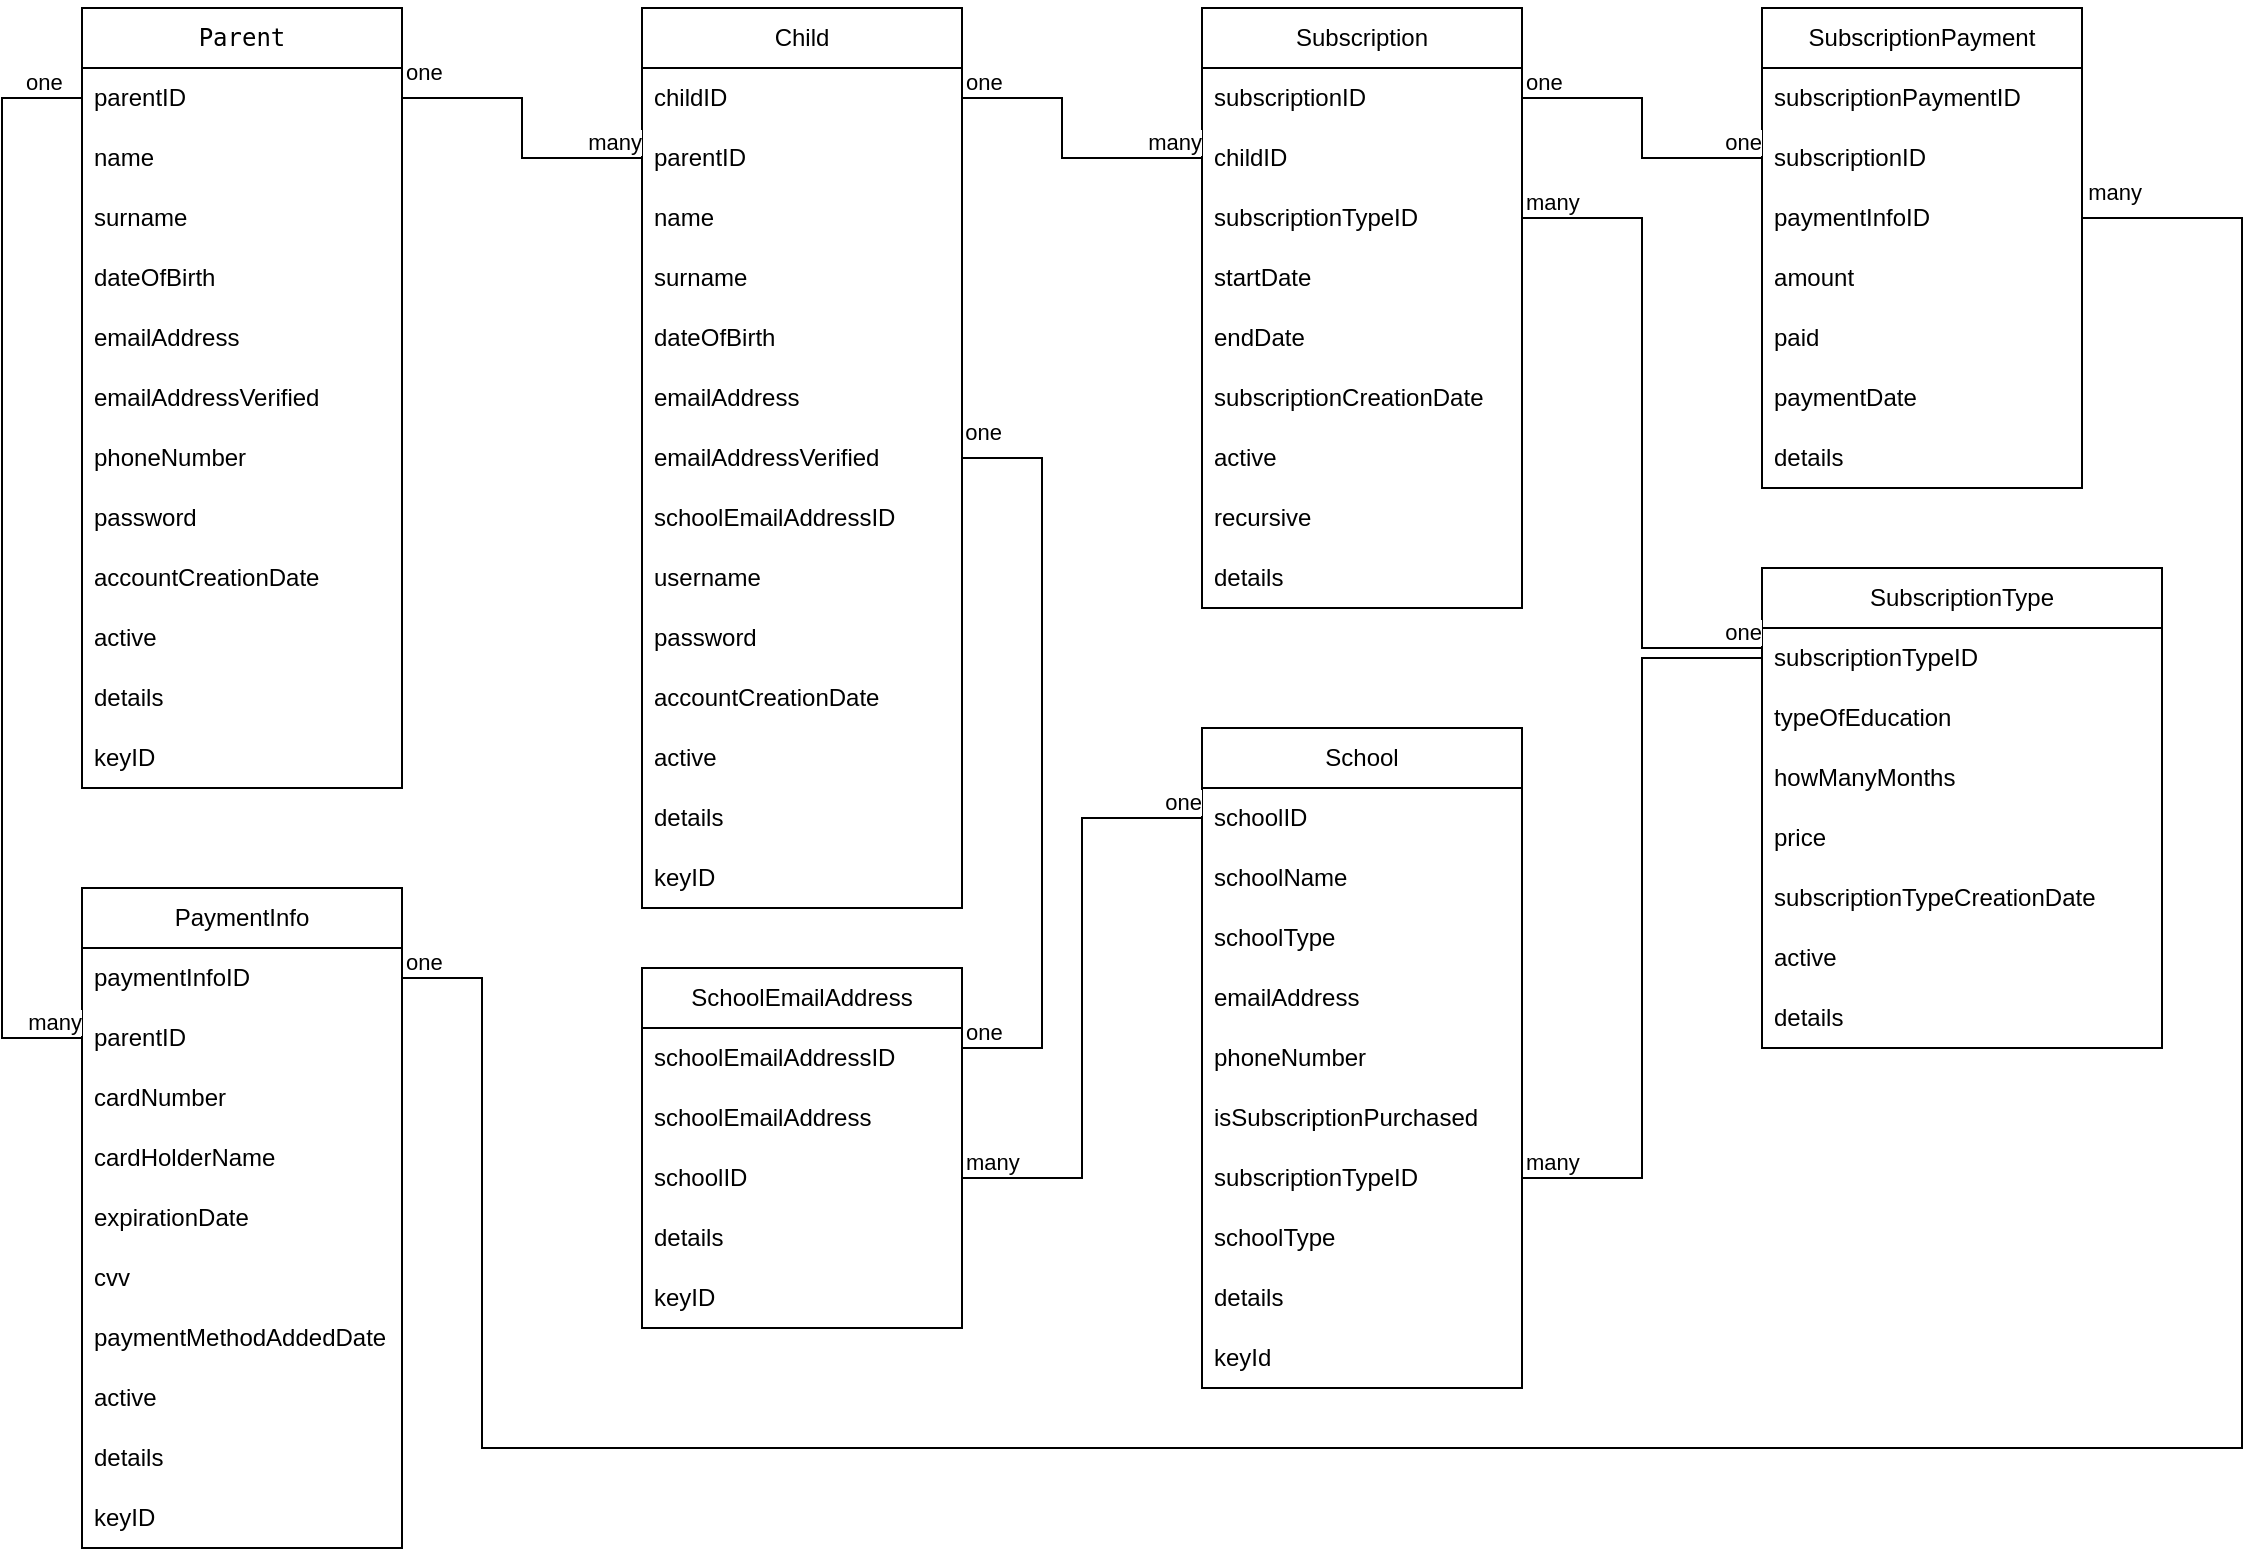 <mxfile version="24.5.4" type="device">
  <diagram id="C5RBs43oDa-KdzZeNtuy" name="Page-1">
    <mxGraphModel dx="1173" dy="772" grid="1" gridSize="10" guides="1" tooltips="1" connect="1" arrows="1" fold="1" page="1" pageScale="1" pageWidth="1169" pageHeight="827" background="none" math="0" shadow="0">
      <root>
        <mxCell id="WIyWlLk6GJQsqaUBKTNV-0" />
        <mxCell id="WIyWlLk6GJQsqaUBKTNV-1" parent="WIyWlLk6GJQsqaUBKTNV-0" />
        <mxCell id="CUk-CtxQD8605vCj_I7Y-10" value="&lt;div&gt;&lt;br&gt;&lt;/div&gt;&lt;div&gt;&lt;br&gt;&lt;/div&gt;" style="text;html=1;align=center;verticalAlign=middle;resizable=0;points=[];autosize=1;strokeColor=none;fillColor=none;" parent="WIyWlLk6GJQsqaUBKTNV-1" vertex="1">
          <mxGeometry x="90" y="143" width="20" height="40" as="geometry" />
        </mxCell>
        <mxCell id="ct5_v9ihYxuf8EUBeyD8-24" value="&lt;div style=&quot;&quot;&gt;&lt;pre style=&quot;font-family: &amp;quot;JetBrains Mono&amp;quot;, monospace;&quot;&gt;&lt;pre style=&quot;font-family: &amp;quot;JetBrains Mono&amp;quot;, monospace;&quot;&gt;&lt;pre style=&quot;font-family: &amp;quot;JetBrains Mono&amp;quot;, monospace;&quot;&gt;&lt;pre style=&quot;font-family: &amp;quot;JetBrains Mono&amp;quot;, monospace;&quot;&gt;&lt;pre style=&quot;font-family: &amp;quot;JetBrains Mono&amp;quot;, monospace;&quot;&gt;&lt;div style=&quot;&quot;&gt;&lt;pre style=&quot;font-family: &amp;quot;JetBrains Mono&amp;quot;, monospace;&quot;&gt;&lt;span style=&quot;background-color: rgb(255, 255, 255);&quot;&gt;Parent&lt;/span&gt;&lt;/pre&gt;&lt;/div&gt;&lt;/pre&gt;&lt;/pre&gt;&lt;/pre&gt;&lt;/pre&gt;&lt;/pre&gt;&lt;/div&gt;" style="swimlane;fontStyle=0;childLayout=stackLayout;horizontal=1;startSize=30;horizontalStack=0;resizeParent=1;resizeParentMax=0;resizeLast=0;collapsible=1;marginBottom=0;whiteSpace=wrap;html=1;" parent="WIyWlLk6GJQsqaUBKTNV-1" vertex="1">
          <mxGeometry x="80" y="80" width="160" height="390" as="geometry">
            <mxRectangle x="80" y="80" width="150" height="50" as="alternateBounds" />
          </mxGeometry>
        </mxCell>
        <mxCell id="ct5_v9ihYxuf8EUBeyD8-25" value="parentID" style="text;strokeColor=none;fillColor=none;align=left;verticalAlign=middle;spacingLeft=4;spacingRight=4;overflow=hidden;points=[[0,0.5],[1,0.5]];portConstraint=eastwest;rotatable=0;whiteSpace=wrap;html=1;" parent="ct5_v9ihYxuf8EUBeyD8-24" vertex="1">
          <mxGeometry y="30" width="160" height="30" as="geometry" />
        </mxCell>
        <mxCell id="ct5_v9ihYxuf8EUBeyD8-35" value="name" style="text;strokeColor=none;fillColor=none;align=left;verticalAlign=middle;spacingLeft=4;spacingRight=4;overflow=hidden;points=[[0,0.5],[1,0.5]];portConstraint=eastwest;rotatable=0;whiteSpace=wrap;html=1;" parent="ct5_v9ihYxuf8EUBeyD8-24" vertex="1">
          <mxGeometry y="60" width="160" height="30" as="geometry" />
        </mxCell>
        <mxCell id="ct5_v9ihYxuf8EUBeyD8-26" value="surname" style="text;strokeColor=none;fillColor=none;align=left;verticalAlign=middle;spacingLeft=4;spacingRight=4;overflow=hidden;points=[[0,0.5],[1,0.5]];portConstraint=eastwest;rotatable=0;whiteSpace=wrap;html=1;" parent="ct5_v9ihYxuf8EUBeyD8-24" vertex="1">
          <mxGeometry y="90" width="160" height="30" as="geometry" />
        </mxCell>
        <mxCell id="ct5_v9ihYxuf8EUBeyD8-29" value="dateOfBirth" style="text;strokeColor=none;fillColor=none;align=left;verticalAlign=middle;spacingLeft=4;spacingRight=4;overflow=hidden;points=[[0,0.5],[1,0.5]];portConstraint=eastwest;rotatable=0;whiteSpace=wrap;html=1;glass=0;" parent="ct5_v9ihYxuf8EUBeyD8-24" vertex="1">
          <mxGeometry y="120" width="160" height="30" as="geometry" />
        </mxCell>
        <mxCell id="f9Q-NwsyjQbkrMqQYSmA-0" value="emailAddress" style="text;strokeColor=none;fillColor=none;align=left;verticalAlign=middle;spacingLeft=4;spacingRight=4;overflow=hidden;points=[[0,0.5],[1,0.5]];portConstraint=eastwest;rotatable=0;whiteSpace=wrap;html=1;glass=0;" parent="ct5_v9ihYxuf8EUBeyD8-24" vertex="1">
          <mxGeometry y="150" width="160" height="30" as="geometry" />
        </mxCell>
        <mxCell id="ct5_v9ihYxuf8EUBeyD8-32" value="emailAddressVerified" style="text;strokeColor=none;fillColor=none;align=left;verticalAlign=middle;spacingLeft=4;spacingRight=4;overflow=hidden;points=[[0,0.5],[1,0.5]];portConstraint=eastwest;rotatable=0;whiteSpace=wrap;html=1;glass=0;" parent="ct5_v9ihYxuf8EUBeyD8-24" vertex="1">
          <mxGeometry y="180" width="160" height="30" as="geometry" />
        </mxCell>
        <mxCell id="ct5_v9ihYxuf8EUBeyD8-34" value="phoneNumber" style="text;strokeColor=none;fillColor=none;align=left;verticalAlign=middle;spacingLeft=4;spacingRight=4;overflow=hidden;points=[[0,0.5],[1,0.5]];portConstraint=eastwest;rotatable=0;whiteSpace=wrap;html=1;glass=0;" parent="ct5_v9ihYxuf8EUBeyD8-24" vertex="1">
          <mxGeometry y="210" width="160" height="30" as="geometry" />
        </mxCell>
        <mxCell id="ct5_v9ihYxuf8EUBeyD8-33" value="password" style="text;strokeColor=none;fillColor=none;align=left;verticalAlign=middle;spacingLeft=4;spacingRight=4;overflow=hidden;points=[[0,0.5],[1,0.5]];portConstraint=eastwest;rotatable=0;whiteSpace=wrap;html=1;glass=0;" parent="ct5_v9ihYxuf8EUBeyD8-24" vertex="1">
          <mxGeometry y="240" width="160" height="30" as="geometry" />
        </mxCell>
        <mxCell id="F5KcHcfidwwXz-4zgKLy-0" value="accountCreationDate" style="text;strokeColor=none;fillColor=none;align=left;verticalAlign=middle;spacingLeft=4;spacingRight=4;overflow=hidden;points=[[0,0.5],[1,0.5]];portConstraint=eastwest;rotatable=0;whiteSpace=wrap;html=1;glass=0;" parent="ct5_v9ihYxuf8EUBeyD8-24" vertex="1">
          <mxGeometry y="270" width="160" height="30" as="geometry" />
        </mxCell>
        <mxCell id="Hy42DEcZ4lUOinXqCCYX-14" value="active" style="text;strokeColor=none;fillColor=none;align=left;verticalAlign=middle;spacingLeft=4;spacingRight=4;overflow=hidden;points=[[0,0.5],[1,0.5]];portConstraint=eastwest;rotatable=0;whiteSpace=wrap;html=1;glass=0;" parent="ct5_v9ihYxuf8EUBeyD8-24" vertex="1">
          <mxGeometry y="300" width="160" height="30" as="geometry" />
        </mxCell>
        <mxCell id="Z4Zqt-4YiO112s-7Wh_s-1" value="details" style="text;strokeColor=none;fillColor=none;align=left;verticalAlign=middle;spacingLeft=4;spacingRight=4;overflow=hidden;points=[[0,0.5],[1,0.5]];portConstraint=eastwest;rotatable=0;whiteSpace=wrap;html=1;glass=0;" parent="ct5_v9ihYxuf8EUBeyD8-24" vertex="1">
          <mxGeometry y="330" width="160" height="30" as="geometry" />
        </mxCell>
        <mxCell id="ct5_v9ihYxuf8EUBeyD8-74" value="keyID" style="text;strokeColor=none;fillColor=none;align=left;verticalAlign=middle;spacingLeft=4;spacingRight=4;overflow=hidden;points=[[0,0.5],[1,0.5]];portConstraint=eastwest;rotatable=0;whiteSpace=wrap;html=1;glass=0;" parent="ct5_v9ihYxuf8EUBeyD8-24" vertex="1">
          <mxGeometry y="360" width="160" height="30" as="geometry" />
        </mxCell>
        <mxCell id="ct5_v9ihYxuf8EUBeyD8-45" value="SubscriptionType" style="swimlane;fontStyle=0;childLayout=stackLayout;horizontal=1;startSize=30;horizontalStack=0;resizeParent=1;resizeParentMax=0;resizeLast=0;collapsible=1;marginBottom=0;whiteSpace=wrap;html=1;" parent="WIyWlLk6GJQsqaUBKTNV-1" vertex="1">
          <mxGeometry x="920" y="360" width="200" height="240" as="geometry" />
        </mxCell>
        <mxCell id="ct5_v9ihYxuf8EUBeyD8-50" value="subscriptionTypeID" style="text;strokeColor=none;fillColor=none;align=left;verticalAlign=middle;spacingLeft=4;spacingRight=4;overflow=hidden;points=[[0,0.5],[1,0.5]];portConstraint=eastwest;rotatable=0;whiteSpace=wrap;html=1;" parent="ct5_v9ihYxuf8EUBeyD8-45" vertex="1">
          <mxGeometry y="30" width="200" height="30" as="geometry" />
        </mxCell>
        <mxCell id="ct5_v9ihYxuf8EUBeyD8-114" value="typeOfEducation" style="text;strokeColor=none;fillColor=none;align=left;verticalAlign=middle;spacingLeft=4;spacingRight=4;overflow=hidden;points=[[0,0.5],[1,0.5]];portConstraint=eastwest;rotatable=0;whiteSpace=wrap;html=1;" parent="ct5_v9ihYxuf8EUBeyD8-45" vertex="1">
          <mxGeometry y="60" width="200" height="30" as="geometry" />
        </mxCell>
        <mxCell id="ct5_v9ihYxuf8EUBeyD8-47" value="howManyMonths" style="text;strokeColor=none;fillColor=none;align=left;verticalAlign=middle;spacingLeft=4;spacingRight=4;overflow=hidden;points=[[0,0.5],[1,0.5]];portConstraint=eastwest;rotatable=0;whiteSpace=wrap;html=1;" parent="ct5_v9ihYxuf8EUBeyD8-45" vertex="1">
          <mxGeometry y="90" width="200" height="30" as="geometry" />
        </mxCell>
        <mxCell id="oEPplhHd56-7a33m4V9O-0" value="price" style="text;strokeColor=none;fillColor=none;align=left;verticalAlign=middle;spacingLeft=4;spacingRight=4;overflow=hidden;points=[[0,0.5],[1,0.5]];portConstraint=eastwest;rotatable=0;whiteSpace=wrap;html=1;" parent="ct5_v9ihYxuf8EUBeyD8-45" vertex="1">
          <mxGeometry y="120" width="200" height="30" as="geometry" />
        </mxCell>
        <mxCell id="oEPplhHd56-7a33m4V9O-1" value="subscriptionTypeCreationDate" style="text;strokeColor=none;fillColor=none;align=left;verticalAlign=middle;spacingLeft=4;spacingRight=4;overflow=hidden;points=[[0,0.5],[1,0.5]];portConstraint=eastwest;rotatable=0;whiteSpace=wrap;html=1;" parent="ct5_v9ihYxuf8EUBeyD8-45" vertex="1">
          <mxGeometry y="150" width="200" height="30" as="geometry" />
        </mxCell>
        <mxCell id="ct5_v9ihYxuf8EUBeyD8-53" value="active" style="text;strokeColor=none;fillColor=none;align=left;verticalAlign=middle;spacingLeft=4;spacingRight=4;overflow=hidden;points=[[0,0.5],[1,0.5]];portConstraint=eastwest;rotatable=0;whiteSpace=wrap;html=1;" parent="ct5_v9ihYxuf8EUBeyD8-45" vertex="1">
          <mxGeometry y="180" width="200" height="30" as="geometry" />
        </mxCell>
        <mxCell id="ct5_v9ihYxuf8EUBeyD8-77" value="details" style="text;strokeColor=none;fillColor=none;align=left;verticalAlign=middle;spacingLeft=4;spacingRight=4;overflow=hidden;points=[[0,0.5],[1,0.5]];portConstraint=eastwest;rotatable=0;whiteSpace=wrap;html=1;" parent="ct5_v9ihYxuf8EUBeyD8-45" vertex="1">
          <mxGeometry y="210" width="200" height="30" as="geometry" />
        </mxCell>
        <mxCell id="ct5_v9ihYxuf8EUBeyD8-54" value="Subscription" style="swimlane;fontStyle=0;childLayout=stackLayout;horizontal=1;startSize=30;horizontalStack=0;resizeParent=1;resizeParentMax=0;resizeLast=0;collapsible=1;marginBottom=0;whiteSpace=wrap;html=1;" parent="WIyWlLk6GJQsqaUBKTNV-1" vertex="1">
          <mxGeometry x="640" y="80" width="160" height="300" as="geometry" />
        </mxCell>
        <mxCell id="ct5_v9ihYxuf8EUBeyD8-55" value="subscriptionID" style="text;strokeColor=none;fillColor=none;align=left;verticalAlign=middle;spacingLeft=4;spacingRight=4;overflow=hidden;points=[[0,0.5],[1,0.5]];portConstraint=eastwest;rotatable=0;whiteSpace=wrap;html=1;" parent="ct5_v9ihYxuf8EUBeyD8-54" vertex="1">
          <mxGeometry y="30" width="160" height="30" as="geometry" />
        </mxCell>
        <mxCell id="ct5_v9ihYxuf8EUBeyD8-165" value="childID" style="text;strokeColor=none;fillColor=none;align=left;verticalAlign=middle;spacingLeft=4;spacingRight=4;overflow=hidden;points=[[0,0.5],[1,0.5]];portConstraint=eastwest;rotatable=0;whiteSpace=wrap;html=1;" parent="ct5_v9ihYxuf8EUBeyD8-54" vertex="1">
          <mxGeometry y="60" width="160" height="30" as="geometry" />
        </mxCell>
        <mxCell id="ct5_v9ihYxuf8EUBeyD8-169" value="subscriptionTypeID" style="text;strokeColor=none;fillColor=none;align=left;verticalAlign=middle;spacingLeft=4;spacingRight=4;overflow=hidden;points=[[0,0.5],[1,0.5]];portConstraint=eastwest;rotatable=0;whiteSpace=wrap;html=1;" parent="ct5_v9ihYxuf8EUBeyD8-54" vertex="1">
          <mxGeometry y="90" width="160" height="30" as="geometry" />
        </mxCell>
        <mxCell id="ct5_v9ihYxuf8EUBeyD8-65" value="startDate" style="text;strokeColor=none;fillColor=none;align=left;verticalAlign=middle;spacingLeft=4;spacingRight=4;overflow=hidden;points=[[0,0.5],[1,0.5]];portConstraint=eastwest;rotatable=0;whiteSpace=wrap;html=1;" parent="ct5_v9ihYxuf8EUBeyD8-54" vertex="1">
          <mxGeometry y="120" width="160" height="30" as="geometry" />
        </mxCell>
        <mxCell id="5LgmTKuMa6rSAgqb0WAo-0" value="endDate" style="text;strokeColor=none;fillColor=none;align=left;verticalAlign=middle;spacingLeft=4;spacingRight=4;overflow=hidden;points=[[0,0.5],[1,0.5]];portConstraint=eastwest;rotatable=0;whiteSpace=wrap;html=1;" parent="ct5_v9ihYxuf8EUBeyD8-54" vertex="1">
          <mxGeometry y="150" width="160" height="30" as="geometry" />
        </mxCell>
        <mxCell id="ct5_v9ihYxuf8EUBeyD8-66" value="subscriptionCreationDate" style="text;strokeColor=none;fillColor=none;align=left;verticalAlign=middle;spacingLeft=4;spacingRight=4;overflow=hidden;points=[[0,0.5],[1,0.5]];portConstraint=eastwest;rotatable=0;whiteSpace=wrap;html=1;" parent="ct5_v9ihYxuf8EUBeyD8-54" vertex="1">
          <mxGeometry y="180" width="160" height="30" as="geometry" />
        </mxCell>
        <mxCell id="ct5_v9ihYxuf8EUBeyD8-71" value="active" style="text;strokeColor=none;fillColor=none;align=left;verticalAlign=middle;spacingLeft=4;spacingRight=4;overflow=hidden;points=[[0,0.5],[1,0.5]];portConstraint=eastwest;rotatable=0;whiteSpace=wrap;html=1;" parent="ct5_v9ihYxuf8EUBeyD8-54" vertex="1">
          <mxGeometry y="210" width="160" height="30" as="geometry" />
        </mxCell>
        <mxCell id="ct5_v9ihYxuf8EUBeyD8-119" value="recursive" style="text;strokeColor=none;fillColor=none;align=left;verticalAlign=middle;spacingLeft=4;spacingRight=4;overflow=hidden;points=[[0,0.5],[1,0.5]];portConstraint=eastwest;rotatable=0;whiteSpace=wrap;html=1;" parent="ct5_v9ihYxuf8EUBeyD8-54" vertex="1">
          <mxGeometry y="240" width="160" height="30" as="geometry" />
        </mxCell>
        <mxCell id="ct5_v9ihYxuf8EUBeyD8-76" value="details" style="text;strokeColor=none;fillColor=none;align=left;verticalAlign=middle;spacingLeft=4;spacingRight=4;overflow=hidden;points=[[0,0.5],[1,0.5]];portConstraint=eastwest;rotatable=0;whiteSpace=wrap;html=1;" parent="ct5_v9ihYxuf8EUBeyD8-54" vertex="1">
          <mxGeometry y="270" width="160" height="30" as="geometry" />
        </mxCell>
        <mxCell id="ct5_v9ihYxuf8EUBeyD8-58" value="PaymentInfo" style="swimlane;fontStyle=0;childLayout=stackLayout;horizontal=1;startSize=30;horizontalStack=0;resizeParent=1;resizeParentMax=0;resizeLast=0;collapsible=1;marginBottom=0;whiteSpace=wrap;html=1;" parent="WIyWlLk6GJQsqaUBKTNV-1" vertex="1">
          <mxGeometry x="80" y="520" width="160" height="330" as="geometry">
            <mxRectangle x="520" y="240" width="110" height="30" as="alternateBounds" />
          </mxGeometry>
        </mxCell>
        <mxCell id="ct5_v9ihYxuf8EUBeyD8-59" value="paymentInfoID" style="text;strokeColor=none;fillColor=none;align=left;verticalAlign=middle;spacingLeft=4;spacingRight=4;overflow=hidden;points=[[0,0.5],[1,0.5]];portConstraint=eastwest;rotatable=0;whiteSpace=wrap;html=1;" parent="ct5_v9ihYxuf8EUBeyD8-58" vertex="1">
          <mxGeometry y="30" width="160" height="30" as="geometry" />
        </mxCell>
        <mxCell id="ct5_v9ihYxuf8EUBeyD8-188" value="parentID" style="text;strokeColor=none;fillColor=none;align=left;verticalAlign=middle;spacingLeft=4;spacingRight=4;overflow=hidden;points=[[0,0.5],[1,0.5]];portConstraint=eastwest;rotatable=0;whiteSpace=wrap;html=1;" parent="ct5_v9ihYxuf8EUBeyD8-58" vertex="1">
          <mxGeometry y="60" width="160" height="30" as="geometry" />
        </mxCell>
        <mxCell id="1I81ckKtWOFApGUUkA02-0" value="c&lt;span style=&quot;background-color: initial;&quot;&gt;ardNumber&lt;/span&gt;" style="text;strokeColor=none;fillColor=none;align=left;verticalAlign=middle;spacingLeft=4;spacingRight=4;overflow=hidden;points=[[0,0.5],[1,0.5]];portConstraint=eastwest;rotatable=0;whiteSpace=wrap;html=1;" parent="ct5_v9ihYxuf8EUBeyD8-58" vertex="1">
          <mxGeometry y="90" width="160" height="30" as="geometry" />
        </mxCell>
        <mxCell id="1I81ckKtWOFApGUUkA02-1" value="cardHolderName" style="text;strokeColor=none;fillColor=none;align=left;verticalAlign=middle;spacingLeft=4;spacingRight=4;overflow=hidden;points=[[0,0.5],[1,0.5]];portConstraint=eastwest;rotatable=0;whiteSpace=wrap;html=1;" parent="ct5_v9ihYxuf8EUBeyD8-58" vertex="1">
          <mxGeometry y="120" width="160" height="30" as="geometry" />
        </mxCell>
        <mxCell id="ct5_v9ihYxuf8EUBeyD8-78" value="expiration&lt;span style=&quot;background-color: initial;&quot;&gt;Date&lt;/span&gt;" style="text;strokeColor=none;fillColor=none;align=left;verticalAlign=middle;spacingLeft=4;spacingRight=4;overflow=hidden;points=[[0,0.5],[1,0.5]];portConstraint=eastwest;rotatable=0;whiteSpace=wrap;html=1;" parent="ct5_v9ihYxuf8EUBeyD8-58" vertex="1">
          <mxGeometry y="150" width="160" height="30" as="geometry" />
        </mxCell>
        <mxCell id="1I81ckKtWOFApGUUkA02-2" value="cvv" style="text;strokeColor=none;fillColor=none;align=left;verticalAlign=middle;spacingLeft=4;spacingRight=4;overflow=hidden;points=[[0,0.5],[1,0.5]];portConstraint=eastwest;rotatable=0;whiteSpace=wrap;html=1;" parent="ct5_v9ihYxuf8EUBeyD8-58" vertex="1">
          <mxGeometry y="180" width="160" height="30" as="geometry" />
        </mxCell>
        <mxCell id="ct5_v9ihYxuf8EUBeyD8-79" value="paymentMethodAddedDate" style="text;strokeColor=none;fillColor=none;align=left;verticalAlign=middle;spacingLeft=4;spacingRight=4;overflow=hidden;points=[[0,0.5],[1,0.5]];portConstraint=eastwest;rotatable=0;whiteSpace=wrap;html=1;" parent="ct5_v9ihYxuf8EUBeyD8-58" vertex="1">
          <mxGeometry y="210" width="160" height="30" as="geometry" />
        </mxCell>
        <mxCell id="ct5_v9ihYxuf8EUBeyD8-184" value="active" style="text;strokeColor=none;fillColor=none;align=left;verticalAlign=middle;spacingLeft=4;spacingRight=4;overflow=hidden;points=[[0,0.5],[1,0.5]];portConstraint=eastwest;rotatable=0;whiteSpace=wrap;html=1;" parent="ct5_v9ihYxuf8EUBeyD8-58" vertex="1">
          <mxGeometry y="240" width="160" height="30" as="geometry" />
        </mxCell>
        <mxCell id="6Wr7ylnUY-GCuqZD06lr-5" value="details" style="text;strokeColor=none;fillColor=none;align=left;verticalAlign=middle;spacingLeft=4;spacingRight=4;overflow=hidden;points=[[0,0.5],[1,0.5]];portConstraint=eastwest;rotatable=0;whiteSpace=wrap;html=1;" parent="ct5_v9ihYxuf8EUBeyD8-58" vertex="1">
          <mxGeometry y="270" width="160" height="30" as="geometry" />
        </mxCell>
        <mxCell id="ct5_v9ihYxuf8EUBeyD8-61" value="keyID" style="text;strokeColor=none;fillColor=none;align=left;verticalAlign=middle;spacingLeft=4;spacingRight=4;overflow=hidden;points=[[0,0.5],[1,0.5]];portConstraint=eastwest;rotatable=0;whiteSpace=wrap;html=1;" parent="ct5_v9ihYxuf8EUBeyD8-58" vertex="1">
          <mxGeometry y="300" width="160" height="30" as="geometry" />
        </mxCell>
        <mxCell id="ct5_v9ihYxuf8EUBeyD8-115" value="SubscriptionPayment" style="swimlane;fontStyle=0;childLayout=stackLayout;horizontal=1;startSize=30;horizontalStack=0;resizeParent=1;resizeParentMax=0;resizeLast=0;collapsible=1;marginBottom=0;whiteSpace=wrap;html=1;" parent="WIyWlLk6GJQsqaUBKTNV-1" vertex="1">
          <mxGeometry x="920" y="80" width="160" height="240" as="geometry" />
        </mxCell>
        <mxCell id="ct5_v9ihYxuf8EUBeyD8-116" value="subscriptionPaymentID" style="text;strokeColor=none;fillColor=none;align=left;verticalAlign=middle;spacingLeft=4;spacingRight=4;overflow=hidden;points=[[0,0.5],[1,0.5]];portConstraint=eastwest;rotatable=0;whiteSpace=wrap;html=1;" parent="ct5_v9ihYxuf8EUBeyD8-115" vertex="1">
          <mxGeometry y="30" width="160" height="30" as="geometry" />
        </mxCell>
        <mxCell id="Hy42DEcZ4lUOinXqCCYX-9" value="subscriptionID" style="text;strokeColor=none;fillColor=none;align=left;verticalAlign=middle;spacingLeft=4;spacingRight=4;overflow=hidden;points=[[0,0.5],[1,0.5]];portConstraint=eastwest;rotatable=0;whiteSpace=wrap;html=1;" parent="ct5_v9ihYxuf8EUBeyD8-115" vertex="1">
          <mxGeometry y="60" width="160" height="30" as="geometry" />
        </mxCell>
        <mxCell id="ct5_v9ihYxuf8EUBeyD8-125" value="paymentInfoID" style="text;strokeColor=none;fillColor=none;align=left;verticalAlign=middle;spacingLeft=4;spacingRight=4;overflow=hidden;points=[[0,0.5],[1,0.5]];portConstraint=eastwest;rotatable=0;whiteSpace=wrap;html=1;" parent="ct5_v9ihYxuf8EUBeyD8-115" vertex="1">
          <mxGeometry y="90" width="160" height="30" as="geometry" />
        </mxCell>
        <mxCell id="5LgmTKuMa6rSAgqb0WAo-1" value="a&lt;span style=&quot;background-color: initial;&quot;&gt;mount&lt;/span&gt;" style="text;strokeColor=none;fillColor=none;align=left;verticalAlign=middle;spacingLeft=4;spacingRight=4;overflow=hidden;points=[[0,0.5],[1,0.5]];portConstraint=eastwest;rotatable=0;whiteSpace=wrap;html=1;" parent="ct5_v9ihYxuf8EUBeyD8-115" vertex="1">
          <mxGeometry y="120" width="160" height="30" as="geometry" />
        </mxCell>
        <mxCell id="Hy42DEcZ4lUOinXqCCYX-10" value="paid" style="text;strokeColor=none;fillColor=none;align=left;verticalAlign=middle;spacingLeft=4;spacingRight=4;overflow=hidden;points=[[0,0.5],[1,0.5]];portConstraint=eastwest;rotatable=0;whiteSpace=wrap;html=1;" parent="ct5_v9ihYxuf8EUBeyD8-115" vertex="1">
          <mxGeometry y="150" width="160" height="30" as="geometry" />
        </mxCell>
        <mxCell id="ct5_v9ihYxuf8EUBeyD8-199" value="paymentDate" style="text;strokeColor=none;fillColor=none;align=left;verticalAlign=middle;spacingLeft=4;spacingRight=4;overflow=hidden;points=[[0,0.5],[1,0.5]];portConstraint=eastwest;rotatable=0;whiteSpace=wrap;html=1;" parent="ct5_v9ihYxuf8EUBeyD8-115" vertex="1">
          <mxGeometry y="180" width="160" height="30" as="geometry" />
        </mxCell>
        <mxCell id="ct5_v9ihYxuf8EUBeyD8-127" value="details" style="text;strokeColor=none;fillColor=none;align=left;verticalAlign=middle;spacingLeft=4;spacingRight=4;overflow=hidden;points=[[0,0.5],[1,0.5]];portConstraint=eastwest;rotatable=0;whiteSpace=wrap;html=1;" parent="ct5_v9ihYxuf8EUBeyD8-115" vertex="1">
          <mxGeometry y="210" width="160" height="30" as="geometry" />
        </mxCell>
        <mxCell id="ct5_v9ihYxuf8EUBeyD8-128" value="Child" style="swimlane;fontStyle=0;childLayout=stackLayout;horizontal=1;startSize=30;horizontalStack=0;resizeParent=1;resizeParentMax=0;resizeLast=0;collapsible=1;marginBottom=0;whiteSpace=wrap;html=1;" parent="WIyWlLk6GJQsqaUBKTNV-1" vertex="1">
          <mxGeometry x="360" y="80" width="160" height="450" as="geometry" />
        </mxCell>
        <mxCell id="ct5_v9ihYxuf8EUBeyD8-129" value="childID" style="text;strokeColor=none;fillColor=none;align=left;verticalAlign=middle;spacingLeft=4;spacingRight=4;overflow=hidden;points=[[0,0.5],[1,0.5]];portConstraint=eastwest;rotatable=0;whiteSpace=wrap;html=1;" parent="ct5_v9ihYxuf8EUBeyD8-128" vertex="1">
          <mxGeometry y="30" width="160" height="30" as="geometry" />
        </mxCell>
        <mxCell id="ct5_v9ihYxuf8EUBeyD8-152" value="parentID" style="text;strokeColor=none;fillColor=none;align=left;verticalAlign=middle;spacingLeft=4;spacingRight=4;overflow=hidden;points=[[0,0.5],[1,0.5]];portConstraint=eastwest;rotatable=0;whiteSpace=wrap;html=1;" parent="ct5_v9ihYxuf8EUBeyD8-128" vertex="1">
          <mxGeometry y="60" width="160" height="30" as="geometry" />
        </mxCell>
        <mxCell id="ct5_v9ihYxuf8EUBeyD8-130" value="name" style="text;strokeColor=none;fillColor=none;align=left;verticalAlign=middle;spacingLeft=4;spacingRight=4;overflow=hidden;points=[[0,0.5],[1,0.5]];portConstraint=eastwest;rotatable=0;whiteSpace=wrap;html=1;" parent="ct5_v9ihYxuf8EUBeyD8-128" vertex="1">
          <mxGeometry y="90" width="160" height="30" as="geometry" />
        </mxCell>
        <mxCell id="ct5_v9ihYxuf8EUBeyD8-133" value="surname" style="text;strokeColor=none;fillColor=none;align=left;verticalAlign=middle;spacingLeft=4;spacingRight=4;overflow=hidden;points=[[0,0.5],[1,0.5]];portConstraint=eastwest;rotatable=0;whiteSpace=wrap;html=1;" parent="ct5_v9ihYxuf8EUBeyD8-128" vertex="1">
          <mxGeometry y="120" width="160" height="30" as="geometry" />
        </mxCell>
        <mxCell id="ct5_v9ihYxuf8EUBeyD8-136" value="dateOfBirth" style="text;strokeColor=none;fillColor=none;align=left;verticalAlign=middle;spacingLeft=4;spacingRight=4;overflow=hidden;points=[[0,0.5],[1,0.5]];portConstraint=eastwest;rotatable=0;whiteSpace=wrap;html=1;" parent="ct5_v9ihYxuf8EUBeyD8-128" vertex="1">
          <mxGeometry y="150" width="160" height="30" as="geometry" />
        </mxCell>
        <mxCell id="f9Q-NwsyjQbkrMqQYSmA-1" value="&lt;div&gt;&lt;span style=&quot;background-color: initial;&quot;&gt;emailAddress&lt;/span&gt;&lt;br&gt;&lt;/div&gt;" style="text;strokeColor=none;fillColor=none;align=left;verticalAlign=middle;spacingLeft=4;spacingRight=4;overflow=hidden;points=[[0,0.5],[1,0.5]];portConstraint=eastwest;rotatable=0;whiteSpace=wrap;html=1;" parent="ct5_v9ihYxuf8EUBeyD8-128" vertex="1">
          <mxGeometry y="180" width="160" height="30" as="geometry" />
        </mxCell>
        <mxCell id="ct5_v9ihYxuf8EUBeyD8-138" value="&lt;div&gt;emailAddressVerified&lt;br&gt;&lt;/div&gt;" style="text;strokeColor=none;fillColor=none;align=left;verticalAlign=middle;spacingLeft=4;spacingRight=4;overflow=hidden;points=[[0,0.5],[1,0.5]];portConstraint=eastwest;rotatable=0;whiteSpace=wrap;html=1;" parent="ct5_v9ihYxuf8EUBeyD8-128" vertex="1">
          <mxGeometry y="210" width="160" height="30" as="geometry" />
        </mxCell>
        <mxCell id="rnXdSdF5-MZVWImPe8QK-6" value="schoolEmailAddressID" style="text;strokeColor=none;fillColor=none;align=left;verticalAlign=middle;spacingLeft=4;spacingRight=4;overflow=hidden;points=[[0,0.5],[1,0.5]];portConstraint=eastwest;rotatable=0;whiteSpace=wrap;html=1;" parent="ct5_v9ihYxuf8EUBeyD8-128" vertex="1">
          <mxGeometry y="240" width="160" height="30" as="geometry" />
        </mxCell>
        <mxCell id="ct5_v9ihYxuf8EUBeyD8-134" value="username" style="text;strokeColor=none;fillColor=none;align=left;verticalAlign=middle;spacingLeft=4;spacingRight=4;overflow=hidden;points=[[0,0.5],[1,0.5]];portConstraint=eastwest;rotatable=0;whiteSpace=wrap;html=1;" parent="ct5_v9ihYxuf8EUBeyD8-128" vertex="1">
          <mxGeometry y="270" width="160" height="30" as="geometry" />
        </mxCell>
        <mxCell id="ct5_v9ihYxuf8EUBeyD8-137" value="password" style="text;strokeColor=none;fillColor=none;align=left;verticalAlign=middle;spacingLeft=4;spacingRight=4;overflow=hidden;points=[[0,0.5],[1,0.5]];portConstraint=eastwest;rotatable=0;whiteSpace=wrap;html=1;" parent="ct5_v9ihYxuf8EUBeyD8-128" vertex="1">
          <mxGeometry y="300" width="160" height="30" as="geometry" />
        </mxCell>
        <mxCell id="F5KcHcfidwwXz-4zgKLy-1" value="accountCreationDate" style="text;strokeColor=none;fillColor=none;align=left;verticalAlign=middle;spacingLeft=4;spacingRight=4;overflow=hidden;points=[[0,0.5],[1,0.5]];portConstraint=eastwest;rotatable=0;whiteSpace=wrap;html=1;" parent="ct5_v9ihYxuf8EUBeyD8-128" vertex="1">
          <mxGeometry y="330" width="160" height="30" as="geometry" />
        </mxCell>
        <mxCell id="fJ9ETKmoyOTjNGyBv1CK-19" value="active" style="text;strokeColor=none;fillColor=none;align=left;verticalAlign=middle;spacingLeft=4;spacingRight=4;overflow=hidden;points=[[0,0.5],[1,0.5]];portConstraint=eastwest;rotatable=0;whiteSpace=wrap;html=1;" parent="ct5_v9ihYxuf8EUBeyD8-128" vertex="1">
          <mxGeometry y="360" width="160" height="30" as="geometry" />
        </mxCell>
        <mxCell id="ct5_v9ihYxuf8EUBeyD8-131" value="details" style="text;strokeColor=none;fillColor=none;align=left;verticalAlign=middle;spacingLeft=4;spacingRight=4;overflow=hidden;points=[[0,0.5],[1,0.5]];portConstraint=eastwest;rotatable=0;whiteSpace=wrap;html=1;" parent="ct5_v9ihYxuf8EUBeyD8-128" vertex="1">
          <mxGeometry y="390" width="160" height="30" as="geometry" />
        </mxCell>
        <mxCell id="6Wr7ylnUY-GCuqZD06lr-2" value="keyID" style="text;strokeColor=none;fillColor=none;align=left;verticalAlign=middle;spacingLeft=4;spacingRight=4;overflow=hidden;points=[[0,0.5],[1,0.5]];portConstraint=eastwest;rotatable=0;whiteSpace=wrap;html=1;" parent="ct5_v9ihYxuf8EUBeyD8-128" vertex="1">
          <mxGeometry y="420" width="160" height="30" as="geometry" />
        </mxCell>
        <mxCell id="ct5_v9ihYxuf8EUBeyD8-153" value="" style="endArrow=none;html=1;rounded=0;exitX=1;exitY=0.5;exitDx=0;exitDy=0;entryX=0;entryY=0.5;entryDx=0;entryDy=0;edgeStyle=orthogonalEdgeStyle;endFill=0;" parent="WIyWlLk6GJQsqaUBKTNV-1" source="ct5_v9ihYxuf8EUBeyD8-25" target="ct5_v9ihYxuf8EUBeyD8-152" edge="1">
          <mxGeometry relative="1" as="geometry">
            <mxPoint x="600" y="360" as="sourcePoint" />
            <mxPoint x="760" y="360" as="targetPoint" />
            <Array as="points">
              <mxPoint x="300" y="125" />
              <mxPoint x="300" y="155" />
            </Array>
          </mxGeometry>
        </mxCell>
        <mxCell id="ct5_v9ihYxuf8EUBeyD8-155" value="one" style="edgeLabel;resizable=0;html=1;;align=left;verticalAlign=bottom;" parent="ct5_v9ihYxuf8EUBeyD8-153" connectable="0" vertex="1">
          <mxGeometry x="-1" relative="1" as="geometry">
            <mxPoint y="-5" as="offset" />
          </mxGeometry>
        </mxCell>
        <mxCell id="ct5_v9ihYxuf8EUBeyD8-156" value="many" style="edgeLabel;resizable=0;html=1;;align=right;verticalAlign=bottom;" parent="ct5_v9ihYxuf8EUBeyD8-153" connectable="0" vertex="1">
          <mxGeometry x="1" relative="1" as="geometry" />
        </mxCell>
        <mxCell id="ct5_v9ihYxuf8EUBeyD8-162" value="" style="endArrow=none;html=1;rounded=0;exitX=1;exitY=0.5;exitDx=0;exitDy=0;entryX=0;entryY=0.5;entryDx=0;entryDy=0;edgeStyle=orthogonalEdgeStyle;endFill=0;" parent="WIyWlLk6GJQsqaUBKTNV-1" source="ct5_v9ihYxuf8EUBeyD8-169" target="ct5_v9ihYxuf8EUBeyD8-50" edge="1">
          <mxGeometry relative="1" as="geometry">
            <mxPoint x="710" y="350" as="sourcePoint" />
            <mxPoint x="830" y="380" as="targetPoint" />
            <Array as="points">
              <mxPoint x="860" y="185" />
              <mxPoint x="860" y="400" />
              <mxPoint x="920" y="400" />
            </Array>
          </mxGeometry>
        </mxCell>
        <mxCell id="ct5_v9ihYxuf8EUBeyD8-163" value="many" style="edgeLabel;resizable=0;html=1;;align=left;verticalAlign=bottom;" parent="ct5_v9ihYxuf8EUBeyD8-162" connectable="0" vertex="1">
          <mxGeometry x="-1" relative="1" as="geometry" />
        </mxCell>
        <mxCell id="ct5_v9ihYxuf8EUBeyD8-164" value="one" style="edgeLabel;resizable=0;html=1;;align=right;verticalAlign=bottom;" parent="ct5_v9ihYxuf8EUBeyD8-162" connectable="0" vertex="1">
          <mxGeometry x="1" relative="1" as="geometry">
            <mxPoint y="-5" as="offset" />
          </mxGeometry>
        </mxCell>
        <mxCell id="ct5_v9ihYxuf8EUBeyD8-166" value="" style="endArrow=none;html=1;rounded=0;exitX=1;exitY=0.5;exitDx=0;exitDy=0;entryX=0;entryY=0.5;entryDx=0;entryDy=0;edgeStyle=orthogonalEdgeStyle;endFill=0;" parent="WIyWlLk6GJQsqaUBKTNV-1" source="ct5_v9ihYxuf8EUBeyD8-129" target="ct5_v9ihYxuf8EUBeyD8-165" edge="1">
          <mxGeometry relative="1" as="geometry">
            <mxPoint x="810" y="195" as="sourcePoint" />
            <mxPoint x="930" y="375" as="targetPoint" />
            <Array as="points">
              <mxPoint x="570" y="125" />
              <mxPoint x="570" y="155" />
            </Array>
          </mxGeometry>
        </mxCell>
        <mxCell id="ct5_v9ihYxuf8EUBeyD8-167" value="one" style="edgeLabel;resizable=0;html=1;;align=left;verticalAlign=bottom;" parent="ct5_v9ihYxuf8EUBeyD8-166" connectable="0" vertex="1">
          <mxGeometry x="-1" relative="1" as="geometry" />
        </mxCell>
        <mxCell id="ct5_v9ihYxuf8EUBeyD8-168" value="many" style="edgeLabel;resizable=0;html=1;;align=right;verticalAlign=bottom;" parent="ct5_v9ihYxuf8EUBeyD8-166" connectable="0" vertex="1">
          <mxGeometry x="1" relative="1" as="geometry" />
        </mxCell>
        <mxCell id="ct5_v9ihYxuf8EUBeyD8-200" value="" style="endArrow=none;html=1;rounded=0;exitX=0;exitY=0.5;exitDx=0;exitDy=0;edgeStyle=orthogonalEdgeStyle;endFill=0;entryX=0;entryY=0.5;entryDx=0;entryDy=0;" parent="WIyWlLk6GJQsqaUBKTNV-1" source="ct5_v9ihYxuf8EUBeyD8-25" target="ct5_v9ihYxuf8EUBeyD8-188" edge="1">
          <mxGeometry relative="1" as="geometry">
            <mxPoint x="20" y="520" as="sourcePoint" />
            <mxPoint x="40" y="570" as="targetPoint" />
            <Array as="points">
              <mxPoint x="40" y="125" />
              <mxPoint x="40" y="595" />
            </Array>
          </mxGeometry>
        </mxCell>
        <mxCell id="ct5_v9ihYxuf8EUBeyD8-201" value="one" style="edgeLabel;resizable=0;html=1;;align=left;verticalAlign=bottom;" parent="ct5_v9ihYxuf8EUBeyD8-200" connectable="0" vertex="1">
          <mxGeometry x="-1" relative="1" as="geometry">
            <mxPoint x="-30" as="offset" />
          </mxGeometry>
        </mxCell>
        <mxCell id="ct5_v9ihYxuf8EUBeyD8-202" value="many" style="edgeLabel;resizable=0;html=1;;align=right;verticalAlign=bottom;" parent="ct5_v9ihYxuf8EUBeyD8-200" connectable="0" vertex="1">
          <mxGeometry x="1" relative="1" as="geometry" />
        </mxCell>
        <mxCell id="ct5_v9ihYxuf8EUBeyD8-209" value="" style="endArrow=none;html=1;rounded=0;entryX=1;entryY=0.5;entryDx=0;entryDy=0;edgeStyle=orthogonalEdgeStyle;endFill=0;exitX=1;exitY=0.5;exitDx=0;exitDy=0;" parent="WIyWlLk6GJQsqaUBKTNV-1" source="ct5_v9ihYxuf8EUBeyD8-59" target="ct5_v9ihYxuf8EUBeyD8-125" edge="1">
          <mxGeometry relative="1" as="geometry">
            <mxPoint x="570" y="410" as="sourcePoint" />
            <mxPoint x="850" y="560" as="targetPoint" />
            <Array as="points">
              <mxPoint x="280" y="565" />
              <mxPoint x="280" y="800" />
              <mxPoint x="1160" y="800" />
              <mxPoint x="1160" y="185" />
            </Array>
          </mxGeometry>
        </mxCell>
        <mxCell id="ct5_v9ihYxuf8EUBeyD8-210" value="one" style="edgeLabel;resizable=0;html=1;;align=left;verticalAlign=bottom;" parent="ct5_v9ihYxuf8EUBeyD8-209" connectable="0" vertex="1">
          <mxGeometry x="-1" relative="1" as="geometry" />
        </mxCell>
        <mxCell id="ct5_v9ihYxuf8EUBeyD8-211" value="many" style="edgeLabel;resizable=0;html=1;;align=right;verticalAlign=bottom;" parent="ct5_v9ihYxuf8EUBeyD8-209" connectable="0" vertex="1">
          <mxGeometry x="1" relative="1" as="geometry">
            <mxPoint x="30" y="-5" as="offset" />
          </mxGeometry>
        </mxCell>
        <mxCell id="Hy42DEcZ4lUOinXqCCYX-6" value="" style="endArrow=none;html=1;rounded=0;exitX=1;exitY=0.5;exitDx=0;exitDy=0;edgeStyle=elbowEdgeStyle;endFill=0;entryX=0;entryY=0.5;entryDx=0;entryDy=0;" parent="WIyWlLk6GJQsqaUBKTNV-1" source="ct5_v9ihYxuf8EUBeyD8-55" target="Hy42DEcZ4lUOinXqCCYX-9" edge="1">
          <mxGeometry relative="1" as="geometry">
            <mxPoint x="890" y="30" as="sourcePoint" />
            <mxPoint x="890" y="125" as="targetPoint" />
          </mxGeometry>
        </mxCell>
        <mxCell id="Hy42DEcZ4lUOinXqCCYX-7" value="one" style="edgeLabel;resizable=0;html=1;;align=left;verticalAlign=bottom;" parent="Hy42DEcZ4lUOinXqCCYX-6" connectable="0" vertex="1">
          <mxGeometry x="-1" relative="1" as="geometry" />
        </mxCell>
        <mxCell id="Hy42DEcZ4lUOinXqCCYX-8" value="one" style="edgeLabel;resizable=0;html=1;;align=right;verticalAlign=bottom;" parent="Hy42DEcZ4lUOinXqCCYX-6" connectable="0" vertex="1">
          <mxGeometry x="1" relative="1" as="geometry" />
        </mxCell>
        <mxCell id="fJ9ETKmoyOTjNGyBv1CK-1" value="School" style="swimlane;fontStyle=0;childLayout=stackLayout;horizontal=1;startSize=30;horizontalStack=0;resizeParent=1;resizeParentMax=0;resizeLast=0;collapsible=1;marginBottom=0;whiteSpace=wrap;html=1;" parent="WIyWlLk6GJQsqaUBKTNV-1" vertex="1">
          <mxGeometry x="640" y="440" width="160" height="330" as="geometry" />
        </mxCell>
        <mxCell id="fJ9ETKmoyOTjNGyBv1CK-2" value="schoolID" style="text;strokeColor=none;fillColor=none;align=left;verticalAlign=middle;spacingLeft=4;spacingRight=4;overflow=hidden;points=[[0,0.5],[1,0.5]];portConstraint=eastwest;rotatable=0;whiteSpace=wrap;html=1;" parent="fJ9ETKmoyOTjNGyBv1CK-1" vertex="1">
          <mxGeometry y="30" width="160" height="30" as="geometry" />
        </mxCell>
        <mxCell id="fJ9ETKmoyOTjNGyBv1CK-3" value="schoolName" style="text;strokeColor=none;fillColor=none;align=left;verticalAlign=middle;spacingLeft=4;spacingRight=4;overflow=hidden;points=[[0,0.5],[1,0.5]];portConstraint=eastwest;rotatable=0;whiteSpace=wrap;html=1;" parent="fJ9ETKmoyOTjNGyBv1CK-1" vertex="1">
          <mxGeometry y="60" width="160" height="30" as="geometry" />
        </mxCell>
        <mxCell id="fJ9ETKmoyOTjNGyBv1CK-4" value="schoolType" style="text;strokeColor=none;fillColor=none;align=left;verticalAlign=middle;spacingLeft=4;spacingRight=4;overflow=hidden;points=[[0,0.5],[1,0.5]];portConstraint=eastwest;rotatable=0;whiteSpace=wrap;html=1;" parent="fJ9ETKmoyOTjNGyBv1CK-1" vertex="1">
          <mxGeometry y="90" width="160" height="30" as="geometry" />
        </mxCell>
        <mxCell id="rnXdSdF5-MZVWImPe8QK-16" value="emailAddress" style="text;strokeColor=none;fillColor=none;align=left;verticalAlign=middle;spacingLeft=4;spacingRight=4;overflow=hidden;points=[[0,0.5],[1,0.5]];portConstraint=eastwest;rotatable=0;whiteSpace=wrap;html=1;" parent="fJ9ETKmoyOTjNGyBv1CK-1" vertex="1">
          <mxGeometry y="120" width="160" height="30" as="geometry" />
        </mxCell>
        <mxCell id="rnXdSdF5-MZVWImPe8QK-17" value="phoneNumber" style="text;strokeColor=none;fillColor=none;align=left;verticalAlign=middle;spacingLeft=4;spacingRight=4;overflow=hidden;points=[[0,0.5],[1,0.5]];portConstraint=eastwest;rotatable=0;whiteSpace=wrap;html=1;" parent="fJ9ETKmoyOTjNGyBv1CK-1" vertex="1">
          <mxGeometry y="150" width="160" height="30" as="geometry" />
        </mxCell>
        <mxCell id="fJ9ETKmoyOTjNGyBv1CK-17" value="isSubscriptionPurchased" style="text;strokeColor=none;fillColor=none;align=left;verticalAlign=middle;spacingLeft=4;spacingRight=4;overflow=hidden;points=[[0,0.5],[1,0.5]];portConstraint=eastwest;rotatable=0;whiteSpace=wrap;html=1;" parent="fJ9ETKmoyOTjNGyBv1CK-1" vertex="1">
          <mxGeometry y="180" width="160" height="30" as="geometry" />
        </mxCell>
        <mxCell id="fJ9ETKmoyOTjNGyBv1CK-9" value="subscriptionTypeID" style="text;strokeColor=none;fillColor=none;align=left;verticalAlign=middle;spacingLeft=4;spacingRight=4;overflow=hidden;points=[[0,0.5],[1,0.5]];portConstraint=eastwest;rotatable=0;whiteSpace=wrap;html=1;" parent="fJ9ETKmoyOTjNGyBv1CK-1" vertex="1">
          <mxGeometry y="210" width="160" height="30" as="geometry" />
        </mxCell>
        <mxCell id="jgEKy0neUvKE3xwSZV-z-1" value="schoolType" style="text;strokeColor=none;fillColor=none;align=left;verticalAlign=middle;spacingLeft=4;spacingRight=4;overflow=hidden;points=[[0,0.5],[1,0.5]];portConstraint=eastwest;rotatable=0;whiteSpace=wrap;html=1;" parent="fJ9ETKmoyOTjNGyBv1CK-1" vertex="1">
          <mxGeometry y="240" width="160" height="30" as="geometry" />
        </mxCell>
        <mxCell id="6Wr7ylnUY-GCuqZD06lr-3" value="details" style="text;strokeColor=none;fillColor=none;align=left;verticalAlign=middle;spacingLeft=4;spacingRight=4;overflow=hidden;points=[[0,0.5],[1,0.5]];portConstraint=eastwest;rotatable=0;whiteSpace=wrap;html=1;" parent="fJ9ETKmoyOTjNGyBv1CK-1" vertex="1">
          <mxGeometry y="270" width="160" height="30" as="geometry" />
        </mxCell>
        <mxCell id="fJ9ETKmoyOTjNGyBv1CK-8" value="keyId" style="text;strokeColor=none;fillColor=none;align=left;verticalAlign=middle;spacingLeft=4;spacingRight=4;overflow=hidden;points=[[0,0.5],[1,0.5]];portConstraint=eastwest;rotatable=0;whiteSpace=wrap;html=1;" parent="fJ9ETKmoyOTjNGyBv1CK-1" vertex="1">
          <mxGeometry y="300" width="160" height="30" as="geometry" />
        </mxCell>
        <mxCell id="rnXdSdF5-MZVWImPe8QK-0" value="SchoolEmailAddress" style="swimlane;fontStyle=0;childLayout=stackLayout;horizontal=1;startSize=30;horizontalStack=0;resizeParent=1;resizeParentMax=0;resizeLast=0;collapsible=1;marginBottom=0;whiteSpace=wrap;html=1;" parent="WIyWlLk6GJQsqaUBKTNV-1" vertex="1">
          <mxGeometry x="360" y="560" width="160" height="180" as="geometry" />
        </mxCell>
        <mxCell id="rnXdSdF5-MZVWImPe8QK-1" value="schoolEmailAddressID" style="text;strokeColor=none;fillColor=none;align=left;verticalAlign=middle;spacingLeft=4;spacingRight=4;overflow=hidden;points=[[0,0.5],[1,0.5]];portConstraint=eastwest;rotatable=0;whiteSpace=wrap;html=1;" parent="rnXdSdF5-MZVWImPe8QK-0" vertex="1">
          <mxGeometry y="30" width="160" height="30" as="geometry" />
        </mxCell>
        <mxCell id="rnXdSdF5-MZVWImPe8QK-5" value="schoolEmailAddress" style="text;strokeColor=none;fillColor=none;align=left;verticalAlign=middle;spacingLeft=4;spacingRight=4;overflow=hidden;points=[[0,0.5],[1,0.5]];portConstraint=eastwest;rotatable=0;whiteSpace=wrap;html=1;" parent="rnXdSdF5-MZVWImPe8QK-0" vertex="1">
          <mxGeometry y="60" width="160" height="30" as="geometry" />
        </mxCell>
        <mxCell id="jgEKy0neUvKE3xwSZV-z-0" value="schoolID" style="text;strokeColor=none;fillColor=none;align=left;verticalAlign=middle;spacingLeft=4;spacingRight=4;overflow=hidden;points=[[0,0.5],[1,0.5]];portConstraint=eastwest;rotatable=0;whiteSpace=wrap;html=1;" parent="rnXdSdF5-MZVWImPe8QK-0" vertex="1">
          <mxGeometry y="90" width="160" height="30" as="geometry" />
        </mxCell>
        <mxCell id="6Wr7ylnUY-GCuqZD06lr-4" value="details" style="text;strokeColor=none;fillColor=none;align=left;verticalAlign=middle;spacingLeft=4;spacingRight=4;overflow=hidden;points=[[0,0.5],[1,0.5]];portConstraint=eastwest;rotatable=0;whiteSpace=wrap;html=1;" parent="rnXdSdF5-MZVWImPe8QK-0" vertex="1">
          <mxGeometry y="120" width="160" height="30" as="geometry" />
        </mxCell>
        <mxCell id="rnXdSdF5-MZVWImPe8QK-4" value="keyID" style="text;strokeColor=none;fillColor=none;align=left;verticalAlign=middle;spacingLeft=4;spacingRight=4;overflow=hidden;points=[[0,0.5],[1,0.5]];portConstraint=eastwest;rotatable=0;whiteSpace=wrap;html=1;" parent="rnXdSdF5-MZVWImPe8QK-0" vertex="1">
          <mxGeometry y="150" width="160" height="30" as="geometry" />
        </mxCell>
        <mxCell id="rnXdSdF5-MZVWImPe8QK-7" value="" style="endArrow=none;html=1;rounded=0;exitX=1;exitY=0.5;exitDx=0;exitDy=0;edgeStyle=orthogonalEdgeStyle;endFill=0;entryX=1;entryY=0.5;entryDx=0;entryDy=0;" parent="WIyWlLk6GJQsqaUBKTNV-1" target="ct5_v9ihYxuf8EUBeyD8-138" edge="1">
          <mxGeometry relative="1" as="geometry">
            <mxPoint x="520" y="600" as="sourcePoint" />
            <mxPoint x="570" y="290" as="targetPoint" />
            <Array as="points">
              <mxPoint x="560" y="600" />
              <mxPoint x="560" y="305" />
            </Array>
          </mxGeometry>
        </mxCell>
        <mxCell id="rnXdSdF5-MZVWImPe8QK-8" value="one" style="edgeLabel;resizable=0;html=1;;align=left;verticalAlign=bottom;" parent="rnXdSdF5-MZVWImPe8QK-7" connectable="0" vertex="1">
          <mxGeometry x="-1" relative="1" as="geometry" />
        </mxCell>
        <mxCell id="rnXdSdF5-MZVWImPe8QK-9" value="one" style="edgeLabel;resizable=0;html=1;;align=right;verticalAlign=bottom;" parent="rnXdSdF5-MZVWImPe8QK-7" connectable="0" vertex="1">
          <mxGeometry x="1" relative="1" as="geometry">
            <mxPoint x="20" y="-5" as="offset" />
          </mxGeometry>
        </mxCell>
        <mxCell id="rnXdSdF5-MZVWImPe8QK-10" value="" style="endArrow=none;html=1;rounded=0;exitX=1;exitY=0.5;exitDx=0;exitDy=0;edgeStyle=elbowEdgeStyle;endFill=0;entryX=0;entryY=0.5;entryDx=0;entryDy=0;" parent="WIyWlLk6GJQsqaUBKTNV-1" source="jgEKy0neUvKE3xwSZV-z-0" target="fJ9ETKmoyOTjNGyBv1CK-2" edge="1">
          <mxGeometry relative="1" as="geometry">
            <mxPoint x="590" y="384" as="sourcePoint" />
            <mxPoint x="710" y="414" as="targetPoint" />
          </mxGeometry>
        </mxCell>
        <mxCell id="rnXdSdF5-MZVWImPe8QK-11" value="many" style="edgeLabel;resizable=0;html=1;;align=left;verticalAlign=bottom;" parent="rnXdSdF5-MZVWImPe8QK-10" connectable="0" vertex="1">
          <mxGeometry x="-1" relative="1" as="geometry" />
        </mxCell>
        <mxCell id="rnXdSdF5-MZVWImPe8QK-12" value="one" style="edgeLabel;resizable=0;html=1;;align=right;verticalAlign=bottom;" parent="rnXdSdF5-MZVWImPe8QK-10" connectable="0" vertex="1">
          <mxGeometry x="1" relative="1" as="geometry" />
        </mxCell>
        <mxCell id="rnXdSdF5-MZVWImPe8QK-13" value="" style="endArrow=none;html=1;rounded=0;exitX=1;exitY=0.5;exitDx=0;exitDy=0;edgeStyle=elbowEdgeStyle;endFill=0;entryX=0;entryY=0.5;entryDx=0;entryDy=0;" parent="WIyWlLk6GJQsqaUBKTNV-1" source="fJ9ETKmoyOTjNGyBv1CK-9" target="ct5_v9ihYxuf8EUBeyD8-50" edge="1">
          <mxGeometry relative="1" as="geometry">
            <mxPoint x="790" y="720" as="sourcePoint" />
            <mxPoint x="910" y="560" as="targetPoint" />
          </mxGeometry>
        </mxCell>
        <mxCell id="rnXdSdF5-MZVWImPe8QK-14" value="many" style="edgeLabel;resizable=0;html=1;;align=left;verticalAlign=bottom;" parent="rnXdSdF5-MZVWImPe8QK-13" connectable="0" vertex="1">
          <mxGeometry x="-1" relative="1" as="geometry" />
        </mxCell>
      </root>
    </mxGraphModel>
  </diagram>
</mxfile>
